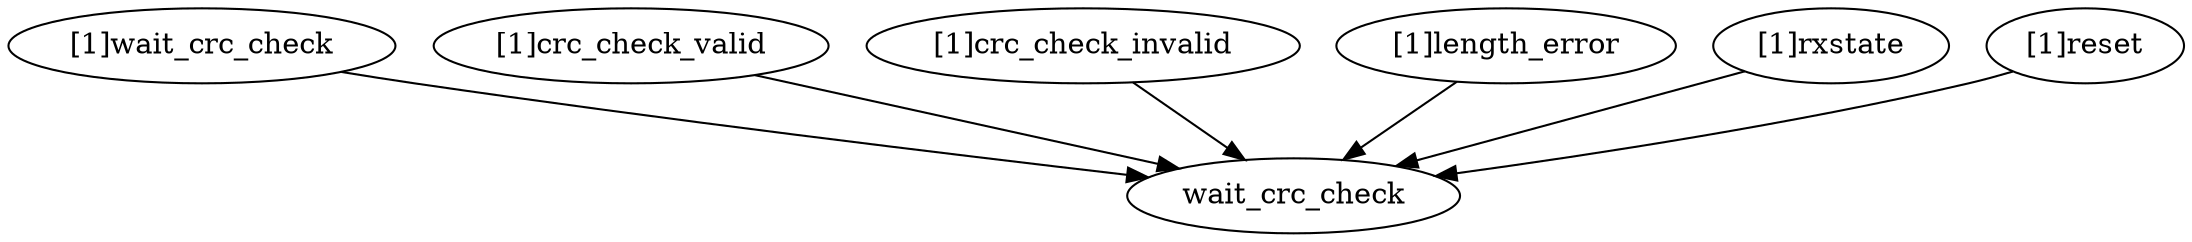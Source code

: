 strict digraph "" {
	wait_crc_check	 [complexity=3,
		importance=0.110744972819,
		rank=0.0369149909397];
	"[1]wait_crc_check"	 [complexity=6,
		importance=0.221489945638,
		rank=0.0369149909397];
	"[1]wait_crc_check" -> wait_crc_check;
	"[1]crc_check_valid"	 [complexity=6,
		importance=0.254581829636,
		rank=0.0424303049394];
	"[1]crc_check_valid" -> wait_crc_check;
	"[1]crc_check_invalid"	 [complexity=6,
		importance=0.254581829636,
		rank=0.0424303049394];
	"[1]crc_check_invalid" -> wait_crc_check;
	"[1]length_error"	 [complexity=6,
		importance=0.254581829636,
		rank=0.0424303049394];
	"[1]length_error" -> wait_crc_check;
	"[1]rxstate"	 [complexity=4,
		importance=0.443528168138,
		rank=0.110882042034];
	"[1]rxstate" -> wait_crc_check;
	"[1]reset"	 [complexity=4,
		importance=0.476071775274,
		rank=0.119017943819];
	"[1]reset" -> wait_crc_check;
}
